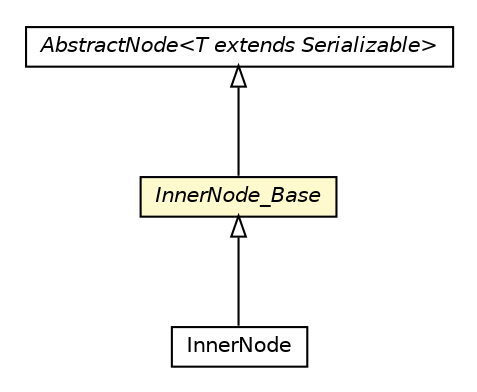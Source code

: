 #!/usr/local/bin/dot
#
# Class diagram 
# Generated by UMLGraph version 5.1 (http://www.umlgraph.org/)
#

digraph G {
	edge [fontname="Helvetica",fontsize=10,labelfontname="Helvetica",labelfontsize=10];
	node [fontname="Helvetica",fontsize=10,shape=plaintext];
	nodesep=0.25;
	ranksep=0.5;
	// pt.ist.fenixframework.adt.bplustree.AbstractNode<T extends java.io.Serializable>
	c45426 [label=<<table title="pt.ist.fenixframework.adt.bplustree.AbstractNode" border="0" cellborder="1" cellspacing="0" cellpadding="2" port="p" href="./AbstractNode.html">
		<tr><td><table border="0" cellspacing="0" cellpadding="1">
<tr><td align="center" balign="center"><font face="Helvetica-Oblique"> AbstractNode&lt;T extends Serializable&gt; </font></td></tr>
		</table></td></tr>
		</table>>, fontname="Helvetica", fontcolor="black", fontsize=10.0];
	// pt.ist.fenixframework.adt.bplustree.InnerNode
	c45432 [label=<<table title="pt.ist.fenixframework.adt.bplustree.InnerNode" border="0" cellborder="1" cellspacing="0" cellpadding="2" port="p" href="./InnerNode.html">
		<tr><td><table border="0" cellspacing="0" cellpadding="1">
<tr><td align="center" balign="center"> InnerNode </td></tr>
		</table></td></tr>
		</table>>, fontname="Helvetica", fontcolor="black", fontsize=10.0];
	// pt.ist.fenixframework.adt.bplustree.InnerNode_Base
	c45442 [label=<<table title="pt.ist.fenixframework.adt.bplustree.InnerNode_Base" border="0" cellborder="1" cellspacing="0" cellpadding="2" port="p" bgcolor="lemonChiffon" href="./InnerNode_Base.html">
		<tr><td><table border="0" cellspacing="0" cellpadding="1">
<tr><td align="center" balign="center"><font face="Helvetica-Oblique"> InnerNode_Base </font></td></tr>
		</table></td></tr>
		</table>>, fontname="Helvetica", fontcolor="black", fontsize=10.0];
	//pt.ist.fenixframework.adt.bplustree.InnerNode extends pt.ist.fenixframework.adt.bplustree.InnerNode_Base
	c45442:p -> c45432:p [dir=back,arrowtail=empty];
	//pt.ist.fenixframework.adt.bplustree.InnerNode_Base extends pt.ist.fenixframework.adt.bplustree.AbstractNode
	c45426:p -> c45442:p [dir=back,arrowtail=empty];
}

